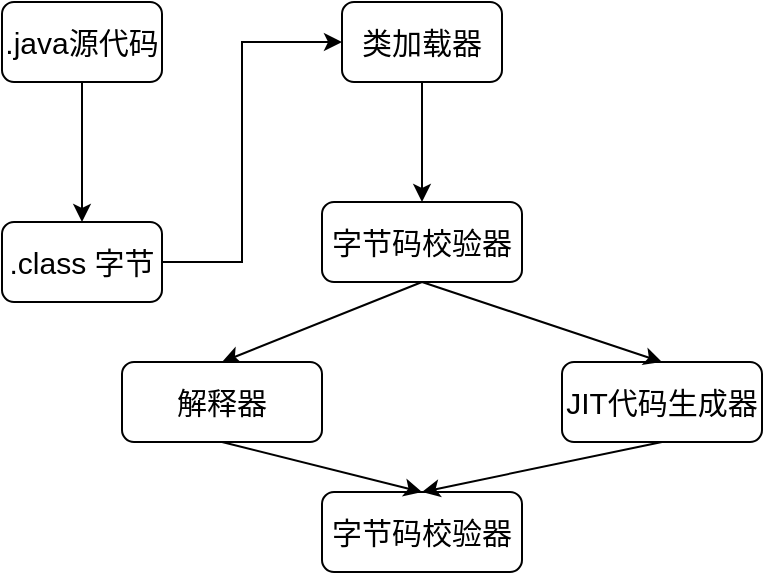 <mxfile version="14.0.3" type="github">
  <diagram id="DliKpah0FPMZE598M5Jr" name="Page-1">
    <mxGraphModel dx="1185" dy="643" grid="1" gridSize="10" guides="1" tooltips="1" connect="1" arrows="1" fold="1" page="1" pageScale="1" pageWidth="827" pageHeight="1169" math="0" shadow="0">
      <root>
        <mxCell id="0" />
        <mxCell id="1" parent="0" />
        <mxCell id="cQukx_EML89aMhaUdl0D-6" value="" style="edgeStyle=orthogonalEdgeStyle;rounded=0;orthogonalLoop=1;jettySize=auto;html=1;fontSize=15;" edge="1" parent="1" source="cQukx_EML89aMhaUdl0D-2" target="cQukx_EML89aMhaUdl0D-3">
          <mxGeometry relative="1" as="geometry" />
        </mxCell>
        <mxCell id="cQukx_EML89aMhaUdl0D-2" value=".java源代码" style="rounded=1;whiteSpace=wrap;html=1;fontSize=15;" vertex="1" parent="1">
          <mxGeometry x="110" y="300" width="80" height="40" as="geometry" />
        </mxCell>
        <mxCell id="cQukx_EML89aMhaUdl0D-7" style="edgeStyle=orthogonalEdgeStyle;rounded=0;orthogonalLoop=1;jettySize=auto;html=1;fontSize=15;" edge="1" parent="1" source="cQukx_EML89aMhaUdl0D-3" target="cQukx_EML89aMhaUdl0D-5">
          <mxGeometry relative="1" as="geometry">
            <Array as="points">
              <mxPoint x="230" y="430" />
              <mxPoint x="230" y="320" />
            </Array>
          </mxGeometry>
        </mxCell>
        <mxCell id="cQukx_EML89aMhaUdl0D-3" value=".class 字节" style="rounded=1;whiteSpace=wrap;html=1;fontSize=15;" vertex="1" parent="1">
          <mxGeometry x="110" y="410" width="80" height="40" as="geometry" />
        </mxCell>
        <mxCell id="cQukx_EML89aMhaUdl0D-4" value="字节码校验器" style="rounded=1;whiteSpace=wrap;html=1;fontSize=15;" vertex="1" parent="1">
          <mxGeometry x="270" y="400" width="100" height="40" as="geometry" />
        </mxCell>
        <mxCell id="cQukx_EML89aMhaUdl0D-15" value="" style="edgeStyle=orthogonalEdgeStyle;rounded=0;orthogonalLoop=1;jettySize=auto;html=1;fontSize=15;" edge="1" parent="1" source="cQukx_EML89aMhaUdl0D-5" target="cQukx_EML89aMhaUdl0D-4">
          <mxGeometry relative="1" as="geometry" />
        </mxCell>
        <mxCell id="cQukx_EML89aMhaUdl0D-5" value="类加载器" style="rounded=1;whiteSpace=wrap;html=1;fontSize=15;" vertex="1" parent="1">
          <mxGeometry x="280" y="300" width="80" height="40" as="geometry" />
        </mxCell>
        <mxCell id="cQukx_EML89aMhaUdl0D-8" value="" style="endArrow=classic;html=1;fontSize=15;exitX=0.5;exitY=1;exitDx=0;exitDy=0;entryX=0.5;entryY=0;entryDx=0;entryDy=0;" edge="1" parent="1" source="cQukx_EML89aMhaUdl0D-4" target="cQukx_EML89aMhaUdl0D-10">
          <mxGeometry width="50" height="50" relative="1" as="geometry">
            <mxPoint x="70" y="540" as="sourcePoint" />
            <mxPoint x="120" y="490" as="targetPoint" />
          </mxGeometry>
        </mxCell>
        <mxCell id="cQukx_EML89aMhaUdl0D-9" value="JIT代码生成器" style="rounded=1;whiteSpace=wrap;html=1;fontSize=15;" vertex="1" parent="1">
          <mxGeometry x="390" y="480" width="100" height="40" as="geometry" />
        </mxCell>
        <mxCell id="cQukx_EML89aMhaUdl0D-10" value="解释器" style="rounded=1;whiteSpace=wrap;html=1;fontSize=15;" vertex="1" parent="1">
          <mxGeometry x="170" y="480" width="100" height="40" as="geometry" />
        </mxCell>
        <mxCell id="cQukx_EML89aMhaUdl0D-11" value="字节码校验器" style="rounded=1;whiteSpace=wrap;html=1;fontSize=15;" vertex="1" parent="1">
          <mxGeometry x="270" y="545" width="100" height="40" as="geometry" />
        </mxCell>
        <mxCell id="cQukx_EML89aMhaUdl0D-12" value="" style="endArrow=classic;html=1;fontSize=15;entryX=0.5;entryY=0;entryDx=0;entryDy=0;" edge="1" parent="1" target="cQukx_EML89aMhaUdl0D-9">
          <mxGeometry width="50" height="50" relative="1" as="geometry">
            <mxPoint x="320" y="440" as="sourcePoint" />
            <mxPoint x="530" y="400" as="targetPoint" />
          </mxGeometry>
        </mxCell>
        <mxCell id="cQukx_EML89aMhaUdl0D-13" value="" style="endArrow=classic;html=1;fontSize=15;exitX=0.5;exitY=1;exitDx=0;exitDy=0;entryX=0.5;entryY=0;entryDx=0;entryDy=0;" edge="1" parent="1" target="cQukx_EML89aMhaUdl0D-11">
          <mxGeometry width="50" height="50" relative="1" as="geometry">
            <mxPoint x="220" y="520" as="sourcePoint" />
            <mxPoint x="120" y="560" as="targetPoint" />
          </mxGeometry>
        </mxCell>
        <mxCell id="cQukx_EML89aMhaUdl0D-14" value="" style="endArrow=classic;html=1;fontSize=15;exitX=0.5;exitY=1;exitDx=0;exitDy=0;entryX=0.5;entryY=0;entryDx=0;entryDy=0;" edge="1" parent="1" source="cQukx_EML89aMhaUdl0D-9" target="cQukx_EML89aMhaUdl0D-11">
          <mxGeometry width="50" height="50" relative="1" as="geometry">
            <mxPoint x="340" y="460" as="sourcePoint" />
            <mxPoint x="240" y="500" as="targetPoint" />
          </mxGeometry>
        </mxCell>
      </root>
    </mxGraphModel>
  </diagram>
</mxfile>
